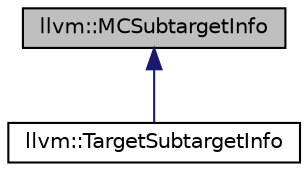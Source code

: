 digraph "llvm::MCSubtargetInfo"
{
 // LATEX_PDF_SIZE
  bgcolor="transparent";
  edge [fontname="Helvetica",fontsize="10",labelfontname="Helvetica",labelfontsize="10"];
  node [fontname="Helvetica",fontsize="10",shape="box"];
  Node1 [label="llvm::MCSubtargetInfo",height=0.2,width=0.4,color="black", fillcolor="grey75", style="filled", fontcolor="black",tooltip="Generic base class for all target subtargets."];
  Node1 -> Node2 [dir="back",color="midnightblue",fontsize="10",style="solid",fontname="Helvetica"];
  Node2 [label="llvm::TargetSubtargetInfo",height=0.2,width=0.4,color="black",URL="$classllvm_1_1TargetSubtargetInfo.html",tooltip="TargetSubtargetInfo - Generic base class for all target subtargets."];
}
